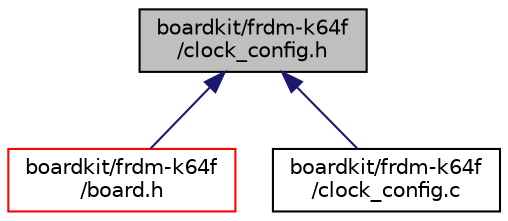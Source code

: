 digraph "boardkit/frdm-k64f/clock_config.h"
{
  edge [fontname="Helvetica",fontsize="10",labelfontname="Helvetica",labelfontsize="10"];
  node [fontname="Helvetica",fontsize="10",shape=record];
  Node2 [label="boardkit/frdm-k64f\l/clock_config.h",height=0.2,width=0.4,color="black", fillcolor="grey75", style="filled", fontcolor="black"];
  Node2 -> Node3 [dir="back",color="midnightblue",fontsize="10",style="solid",fontname="Helvetica"];
  Node3 [label="boardkit/frdm-k64f\l/board.h",height=0.2,width=0.4,color="red", fillcolor="white", style="filled",URL="$frdm-k64f_2board_8h.html"];
  Node2 -> Node5 [dir="back",color="midnightblue",fontsize="10",style="solid",fontname="Helvetica"];
  Node5 [label="boardkit/frdm-k64f\l/clock_config.c",height=0.2,width=0.4,color="black", fillcolor="white", style="filled",URL="$frdm-k64f_2clock__config_8c.html"];
}
